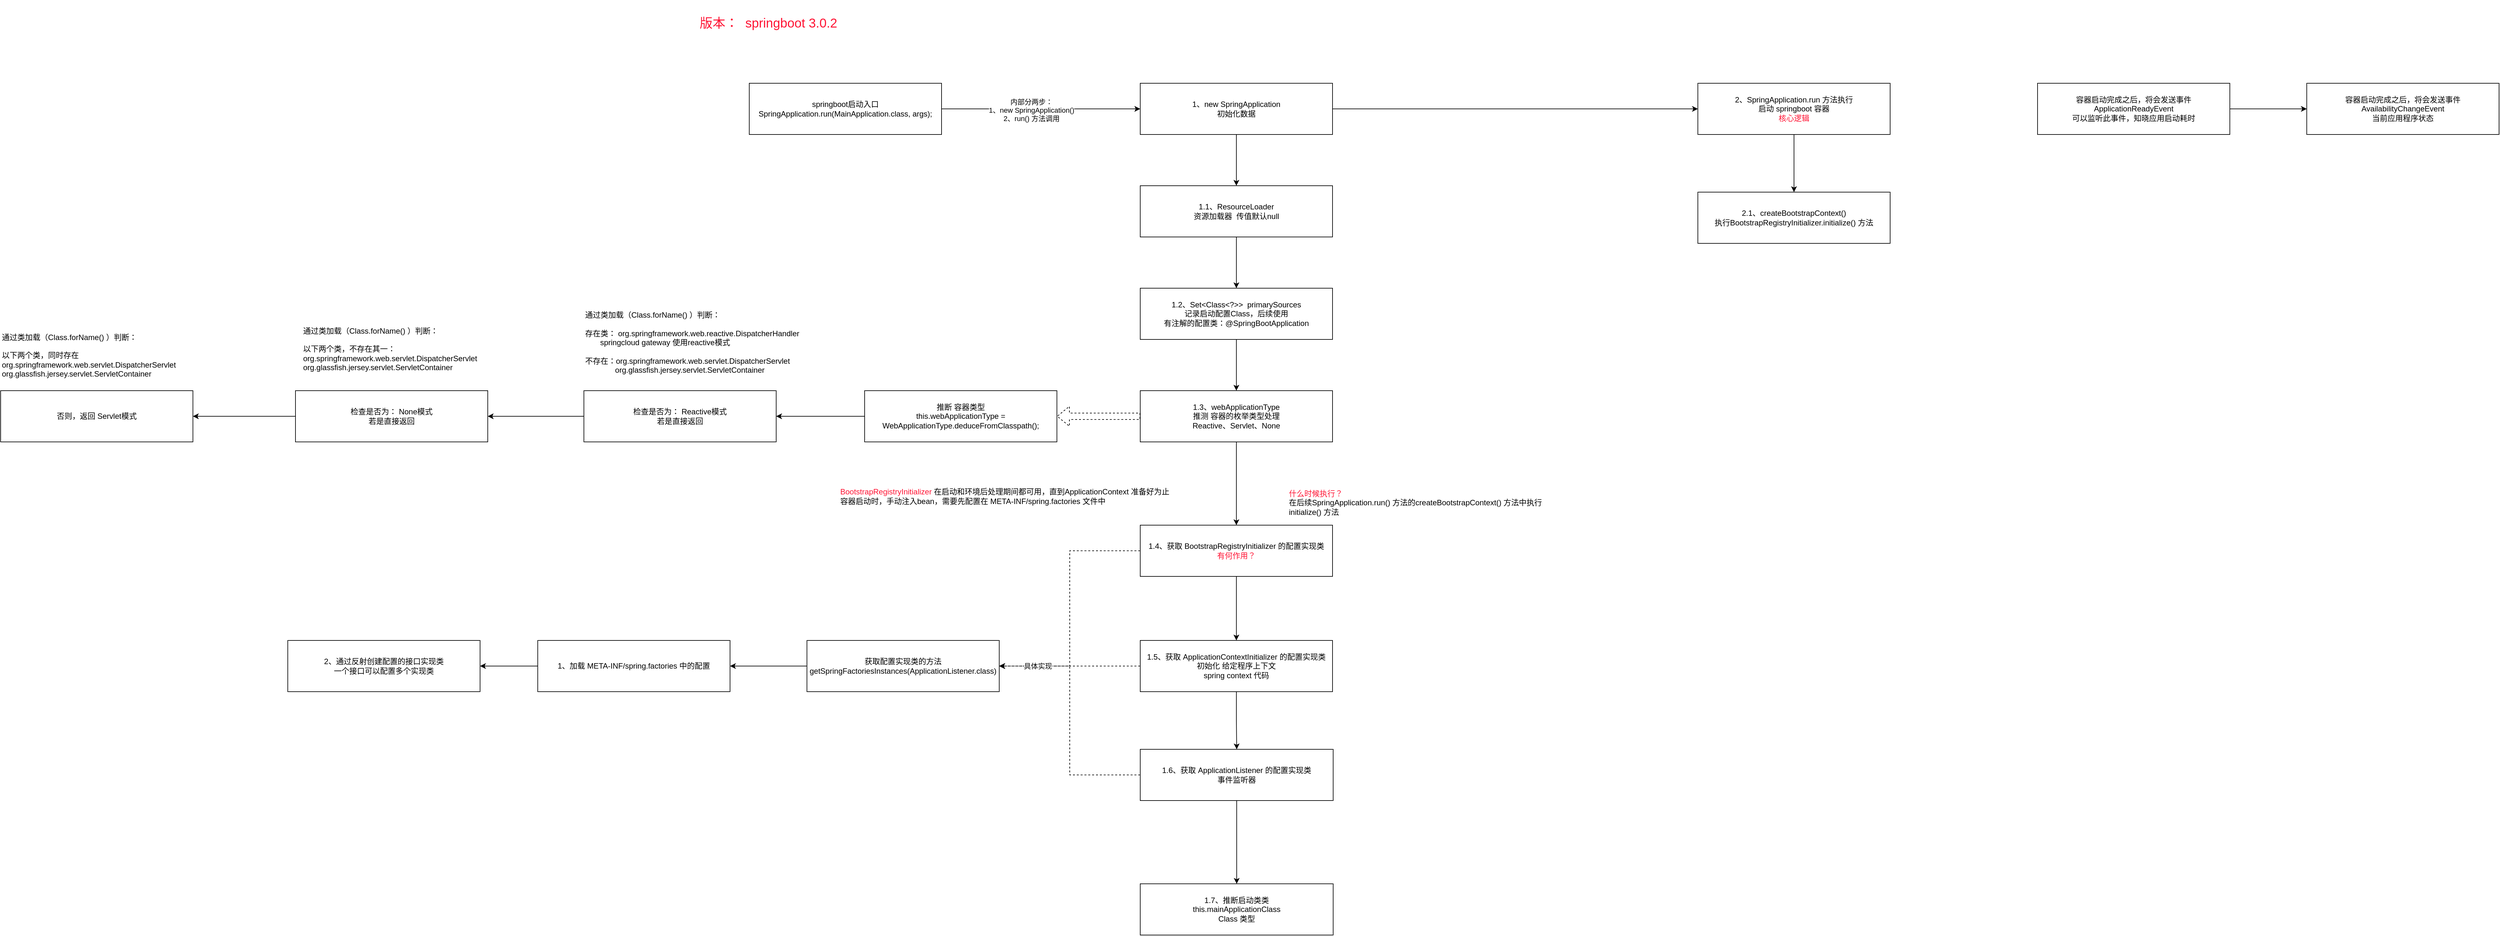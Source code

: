 <mxfile version="24.7.1" type="github">
  <diagram name="第 1 页" id="V4Ak-N3mkKXYkzaVka8B">
    <mxGraphModel dx="3540" dy="854" grid="1" gridSize="10" guides="1" tooltips="1" connect="1" arrows="1" fold="1" page="1" pageScale="1" pageWidth="827" pageHeight="1169" math="0" shadow="0">
      <root>
        <mxCell id="0" />
        <mxCell id="1" parent="0" />
        <mxCell id="5lzMWwLud2EmKNjs77PM-1" value="版本：&amp;nbsp; springboot 3.0.2" style="text;html=1;align=center;verticalAlign=middle;whiteSpace=wrap;rounded=0;fontSize=20;fontColor=#FF1434;" parent="1" vertex="1">
          <mxGeometry x="20" y="30" width="260" height="70" as="geometry" />
        </mxCell>
        <mxCell id="5lzMWwLud2EmKNjs77PM-5" style="edgeStyle=orthogonalEdgeStyle;rounded=0;orthogonalLoop=1;jettySize=auto;html=1;exitX=1;exitY=0.5;exitDx=0;exitDy=0;" parent="1" source="5lzMWwLud2EmKNjs77PM-2" target="5lzMWwLud2EmKNjs77PM-4" edge="1">
          <mxGeometry relative="1" as="geometry" />
        </mxCell>
        <mxCell id="5lzMWwLud2EmKNjs77PM-7" value="内部分两步：&lt;div&gt;1、new SpringApplication()&lt;/div&gt;&lt;div&gt;2、run() 方法调用&lt;/div&gt;" style="edgeLabel;html=1;align=center;verticalAlign=middle;resizable=0;points=[];" parent="5lzMWwLud2EmKNjs77PM-5" vertex="1" connectable="0">
          <mxGeometry x="-0.2" y="-2" relative="1" as="geometry">
            <mxPoint x="16" as="offset" />
          </mxGeometry>
        </mxCell>
        <mxCell id="5lzMWwLud2EmKNjs77PM-2" value="&lt;div&gt;springboot启动入口&lt;/div&gt;SpringApplication.run(MainApplication.class, args);" style="whiteSpace=wrap;html=1;" parent="1" vertex="1">
          <mxGeometry x="120" y="160" width="300" height="80" as="geometry" />
        </mxCell>
        <mxCell id="5lzMWwLud2EmKNjs77PM-8" style="edgeStyle=orthogonalEdgeStyle;rounded=0;orthogonalLoop=1;jettySize=auto;html=1;" parent="1" source="5lzMWwLud2EmKNjs77PM-4" target="5lzMWwLud2EmKNjs77PM-9" edge="1">
          <mxGeometry relative="1" as="geometry">
            <mxPoint x="880" y="360" as="targetPoint" />
          </mxGeometry>
        </mxCell>
        <mxCell id="WUfuaM3kLcoVB8gfCpkm-34" style="edgeStyle=orthogonalEdgeStyle;rounded=0;orthogonalLoop=1;jettySize=auto;html=1;exitX=1;exitY=0.5;exitDx=0;exitDy=0;" parent="1" source="5lzMWwLud2EmKNjs77PM-4" target="WUfuaM3kLcoVB8gfCpkm-33" edge="1">
          <mxGeometry relative="1" as="geometry" />
        </mxCell>
        <mxCell id="5lzMWwLud2EmKNjs77PM-4" value="1、new SpringApplication&lt;div&gt;&lt;/div&gt;&lt;div&gt;初始化数据&lt;/div&gt;" style="whiteSpace=wrap;html=1;" parent="1" vertex="1">
          <mxGeometry x="730" y="160" width="300" height="80" as="geometry" />
        </mxCell>
        <mxCell id="5lzMWwLud2EmKNjs77PM-11" style="edgeStyle=orthogonalEdgeStyle;rounded=0;orthogonalLoop=1;jettySize=auto;html=1;" parent="1" source="5lzMWwLud2EmKNjs77PM-9" target="5lzMWwLud2EmKNjs77PM-10" edge="1">
          <mxGeometry relative="1" as="geometry" />
        </mxCell>
        <mxCell id="5lzMWwLud2EmKNjs77PM-9" value="1.1、ResourceLoader&lt;div&gt;资源加载器&amp;nbsp; 传值默认null&lt;/div&gt;" style="whiteSpace=wrap;html=1;" parent="1" vertex="1">
          <mxGeometry x="730" y="320" width="300" height="80" as="geometry" />
        </mxCell>
        <mxCell id="5lzMWwLud2EmKNjs77PM-13" style="edgeStyle=orthogonalEdgeStyle;rounded=0;orthogonalLoop=1;jettySize=auto;html=1;exitX=0.5;exitY=1;exitDx=0;exitDy=0;entryX=0.5;entryY=0;entryDx=0;entryDy=0;" parent="1" source="5lzMWwLud2EmKNjs77PM-10" target="5lzMWwLud2EmKNjs77PM-12" edge="1">
          <mxGeometry relative="1" as="geometry" />
        </mxCell>
        <mxCell id="5lzMWwLud2EmKNjs77PM-10" value="1.2、Set&amp;lt;Class&amp;lt;?&amp;gt;&amp;gt;&amp;nbsp; primarySources&lt;div&gt;记录启动配置Class，后续使用&lt;/div&gt;&lt;div&gt;有注解的配置类：@SpringBootApplication&lt;br&gt;&lt;/div&gt;" style="whiteSpace=wrap;html=1;" parent="1" vertex="1">
          <mxGeometry x="730" y="480" width="300" height="80" as="geometry" />
        </mxCell>
        <mxCell id="5lzMWwLud2EmKNjs77PM-16" style="edgeStyle=orthogonalEdgeStyle;rounded=0;orthogonalLoop=1;jettySize=auto;html=1;exitX=0;exitY=0.5;exitDx=0;exitDy=0;shape=flexArrow;dashed=1;" parent="1" source="5lzMWwLud2EmKNjs77PM-12" target="5lzMWwLud2EmKNjs77PM-15" edge="1">
          <mxGeometry relative="1" as="geometry" />
        </mxCell>
        <mxCell id="WUfuaM3kLcoVB8gfCpkm-15" style="edgeStyle=orthogonalEdgeStyle;rounded=0;orthogonalLoop=1;jettySize=auto;html=1;exitX=0.5;exitY=1;exitDx=0;exitDy=0;" parent="1" source="5lzMWwLud2EmKNjs77PM-12" target="WUfuaM3kLcoVB8gfCpkm-14" edge="1">
          <mxGeometry relative="1" as="geometry" />
        </mxCell>
        <mxCell id="5lzMWwLud2EmKNjs77PM-12" value="&lt;div&gt;1.3、webApplicationType&lt;/div&gt;&lt;div&gt;推测 容器的枚举类型处理&lt;/div&gt;&lt;div&gt;Reactive、Servlet、None&lt;/div&gt;" style="whiteSpace=wrap;html=1;" parent="1" vertex="1">
          <mxGeometry x="730" y="640" width="300" height="80" as="geometry" />
        </mxCell>
        <mxCell id="WUfuaM3kLcoVB8gfCpkm-11" style="edgeStyle=orthogonalEdgeStyle;rounded=0;orthogonalLoop=1;jettySize=auto;html=1;exitX=0;exitY=0.5;exitDx=0;exitDy=0;" parent="1" source="5lzMWwLud2EmKNjs77PM-15" target="WUfuaM3kLcoVB8gfCpkm-1" edge="1">
          <mxGeometry relative="1" as="geometry" />
        </mxCell>
        <mxCell id="5lzMWwLud2EmKNjs77PM-15" value="&lt;div&gt;推断 容器类型&lt;/div&gt;this.webApplicationType = WebApplicationType.deduceFromClasspath();" style="whiteSpace=wrap;html=1;" parent="1" vertex="1">
          <mxGeometry x="300" y="640" width="300" height="80" as="geometry" />
        </mxCell>
        <mxCell id="WUfuaM3kLcoVB8gfCpkm-12" style="edgeStyle=orthogonalEdgeStyle;rounded=0;orthogonalLoop=1;jettySize=auto;html=1;exitX=0;exitY=0.5;exitDx=0;exitDy=0;" parent="1" source="WUfuaM3kLcoVB8gfCpkm-1" target="WUfuaM3kLcoVB8gfCpkm-3" edge="1">
          <mxGeometry relative="1" as="geometry" />
        </mxCell>
        <mxCell id="WUfuaM3kLcoVB8gfCpkm-1" value="检查是否为： Reactive模式&lt;div&gt;若是直接返回&lt;/div&gt;" style="whiteSpace=wrap;html=1;" parent="1" vertex="1">
          <mxGeometry x="-138" y="640" width="300" height="80" as="geometry" />
        </mxCell>
        <mxCell id="WUfuaM3kLcoVB8gfCpkm-13" style="edgeStyle=orthogonalEdgeStyle;rounded=0;orthogonalLoop=1;jettySize=auto;html=1;exitX=0;exitY=0.5;exitDx=0;exitDy=0;" parent="1" source="WUfuaM3kLcoVB8gfCpkm-3" target="WUfuaM3kLcoVB8gfCpkm-5" edge="1">
          <mxGeometry relative="1" as="geometry" />
        </mxCell>
        <mxCell id="WUfuaM3kLcoVB8gfCpkm-3" value="检查是否为： None模式&lt;div&gt;若是直接返回&lt;/div&gt;" style="whiteSpace=wrap;html=1;" parent="1" vertex="1">
          <mxGeometry x="-588" y="640" width="300" height="80" as="geometry" />
        </mxCell>
        <mxCell id="WUfuaM3kLcoVB8gfCpkm-5" value="否则，返回 Servlet模式" style="whiteSpace=wrap;html=1;" parent="1" vertex="1">
          <mxGeometry x="-1048" y="640" width="300" height="80" as="geometry" />
        </mxCell>
        <mxCell id="WUfuaM3kLcoVB8gfCpkm-7" value="&lt;div&gt;通过类加载（Class.forName() ）判断：&lt;/div&gt;&lt;div&gt;&lt;br&gt;&lt;/div&gt;存在类： org.springframework.web.reactive.DispatcherHandler&lt;div&gt;&amp;nbsp; &amp;nbsp; &amp;nbsp; &amp;nbsp;springcloud gateway 使用reactive模式&lt;/div&gt;&lt;div&gt;&lt;br&gt;&lt;div&gt;不存在：org.springframework.web.servlet.DispatcherServlet&lt;/div&gt;&lt;div&gt;&amp;nbsp; &amp;nbsp; &amp;nbsp; &amp;nbsp; &amp;nbsp; &amp;nbsp; &amp;nbsp; org.glassfish.jersey.servlet.ServletContainer&lt;br&gt;&lt;/div&gt;&lt;/div&gt;" style="text;html=1;align=left;verticalAlign=middle;resizable=0;points=[];autosize=1;strokeColor=none;fillColor=none;" parent="1" vertex="1">
          <mxGeometry x="-138" y="510" width="360" height="110" as="geometry" />
        </mxCell>
        <mxCell id="WUfuaM3kLcoVB8gfCpkm-9" value="&lt;div&gt;通过类加载（Class.forName() ）判断：&lt;/div&gt;&lt;div&gt;&lt;br&gt;&lt;/div&gt;&lt;div&gt;&lt;div&gt;以下两个类，不存在其一：&lt;/div&gt;&lt;div&gt;org.springframework.web.servlet.DispatcherServlet&lt;/div&gt;&lt;div&gt;org.glassfish.jersey.servlet.ServletContainer&lt;br&gt;&lt;/div&gt;&lt;/div&gt;" style="text;html=1;align=left;verticalAlign=middle;resizable=0;points=[];autosize=1;strokeColor=none;fillColor=none;" parent="1" vertex="1">
          <mxGeometry x="-578" y="530" width="290" height="90" as="geometry" />
        </mxCell>
        <mxCell id="WUfuaM3kLcoVB8gfCpkm-10" value="&lt;div&gt;通过类加载（Class.forName() ）判断：&lt;/div&gt;&lt;div&gt;&lt;br&gt;&lt;/div&gt;&lt;div&gt;&lt;div&gt;以下两个类，同时存在&lt;/div&gt;&lt;div&gt;org.springframework.web.servlet.DispatcherServlet&lt;/div&gt;&lt;div&gt;org.glassfish.jersey.servlet.ServletContainer&lt;br&gt;&lt;/div&gt;&lt;/div&gt;" style="text;html=1;align=left;verticalAlign=middle;resizable=0;points=[];autosize=1;strokeColor=none;fillColor=none;" parent="1" vertex="1">
          <mxGeometry x="-1048" y="540" width="290" height="90" as="geometry" />
        </mxCell>
        <mxCell id="WUfuaM3kLcoVB8gfCpkm-19" style="edgeStyle=orthogonalEdgeStyle;rounded=0;orthogonalLoop=1;jettySize=auto;html=1;exitX=0.5;exitY=1;exitDx=0;exitDy=0;" parent="1" source="WUfuaM3kLcoVB8gfCpkm-14" target="WUfuaM3kLcoVB8gfCpkm-18" edge="1">
          <mxGeometry relative="1" as="geometry" />
        </mxCell>
        <mxCell id="WUfuaM3kLcoVB8gfCpkm-27" style="edgeStyle=orthogonalEdgeStyle;rounded=0;orthogonalLoop=1;jettySize=auto;html=1;exitX=0;exitY=0.5;exitDx=0;exitDy=0;entryX=1;entryY=0.5;entryDx=0;entryDy=0;dashed=1;" parent="1" source="WUfuaM3kLcoVB8gfCpkm-14" target="WUfuaM3kLcoVB8gfCpkm-22" edge="1">
          <mxGeometry relative="1" as="geometry" />
        </mxCell>
        <mxCell id="WUfuaM3kLcoVB8gfCpkm-14" value="1.4、获取 BootstrapRegistryInitializer 的配置实现类&lt;div&gt;&lt;font color=&quot;#ff1434&quot;&gt;有何作用？&lt;/font&gt;&lt;/div&gt;" style="whiteSpace=wrap;html=1;" parent="1" vertex="1">
          <mxGeometry x="730" y="850" width="300" height="80" as="geometry" />
        </mxCell>
        <mxCell id="WUfuaM3kLcoVB8gfCpkm-17" value="&lt;font color=&quot;#ff1434&quot;&gt;BootstrapRegistryInitializer&lt;/font&gt; 在启动和环境后处理期间都可用，直到ApplicationContext 准备好为止&lt;div&gt;&lt;div&gt;容器启动时，手动注入bean，需要先配置在 META-INF/spring.factories 文件中&lt;/div&gt;&lt;/div&gt;" style="text;html=1;align=left;verticalAlign=middle;resizable=0;points=[];autosize=1;strokeColor=none;fillColor=none;" parent="1" vertex="1">
          <mxGeometry x="260" y="785" width="540" height="40" as="geometry" />
        </mxCell>
        <mxCell id="WUfuaM3kLcoVB8gfCpkm-21" style="edgeStyle=orthogonalEdgeStyle;rounded=0;orthogonalLoop=1;jettySize=auto;html=1;exitX=0.5;exitY=1;exitDx=0;exitDy=0;" parent="1" source="WUfuaM3kLcoVB8gfCpkm-18" target="WUfuaM3kLcoVB8gfCpkm-20" edge="1">
          <mxGeometry relative="1" as="geometry" />
        </mxCell>
        <mxCell id="WUfuaM3kLcoVB8gfCpkm-28" style="edgeStyle=orthogonalEdgeStyle;rounded=0;orthogonalLoop=1;jettySize=auto;html=1;exitX=0;exitY=0.5;exitDx=0;exitDy=0;dashed=1;" parent="1" source="WUfuaM3kLcoVB8gfCpkm-18" target="WUfuaM3kLcoVB8gfCpkm-22" edge="1">
          <mxGeometry relative="1" as="geometry" />
        </mxCell>
        <mxCell id="WUfuaM3kLcoVB8gfCpkm-18" value="1.5、获取&amp;nbsp;ApplicationContextInitializer 的配置实现类&lt;div&gt;初始化 给定程序上下文&lt;/div&gt;&lt;div&gt;spring context 代码&lt;/div&gt;" style="whiteSpace=wrap;html=1;" parent="1" vertex="1">
          <mxGeometry x="730" y="1030" width="300" height="80" as="geometry" />
        </mxCell>
        <mxCell id="WUfuaM3kLcoVB8gfCpkm-29" style="edgeStyle=orthogonalEdgeStyle;rounded=0;orthogonalLoop=1;jettySize=auto;html=1;exitX=0;exitY=0.5;exitDx=0;exitDy=0;entryX=1;entryY=0.5;entryDx=0;entryDy=0;dashed=1;" parent="1" source="WUfuaM3kLcoVB8gfCpkm-20" target="WUfuaM3kLcoVB8gfCpkm-22" edge="1">
          <mxGeometry relative="1" as="geometry" />
        </mxCell>
        <mxCell id="WUfuaM3kLcoVB8gfCpkm-30" value="具体实现" style="edgeLabel;html=1;align=center;verticalAlign=middle;resizable=0;points=[];" parent="WUfuaM3kLcoVB8gfCpkm-29" vertex="1" connectable="0">
          <mxGeometry x="0.841" y="-2" relative="1" as="geometry">
            <mxPoint x="29" y="2" as="offset" />
          </mxGeometry>
        </mxCell>
        <mxCell id="WUfuaM3kLcoVB8gfCpkm-32" style="edgeStyle=orthogonalEdgeStyle;rounded=0;orthogonalLoop=1;jettySize=auto;html=1;exitX=0.5;exitY=1;exitDx=0;exitDy=0;" parent="1" source="WUfuaM3kLcoVB8gfCpkm-20" target="WUfuaM3kLcoVB8gfCpkm-31" edge="1">
          <mxGeometry relative="1" as="geometry" />
        </mxCell>
        <mxCell id="WUfuaM3kLcoVB8gfCpkm-20" value="1.6、获取&amp;nbsp;ApplicationListener 的配置实现类&lt;div&gt;事件监听器&lt;/div&gt;" style="whiteSpace=wrap;html=1;" parent="1" vertex="1">
          <mxGeometry x="730" y="1200" width="301" height="80" as="geometry" />
        </mxCell>
        <mxCell id="WUfuaM3kLcoVB8gfCpkm-24" style="edgeStyle=orthogonalEdgeStyle;rounded=0;orthogonalLoop=1;jettySize=auto;html=1;exitX=0;exitY=0.5;exitDx=0;exitDy=0;" parent="1" source="WUfuaM3kLcoVB8gfCpkm-22" target="WUfuaM3kLcoVB8gfCpkm-23" edge="1">
          <mxGeometry relative="1" as="geometry" />
        </mxCell>
        <mxCell id="WUfuaM3kLcoVB8gfCpkm-22" value="&lt;div&gt;获取配置实现类的方法&lt;/div&gt;getSpringFactoriesInstances(ApplicationListener.class)" style="whiteSpace=wrap;html=1;" parent="1" vertex="1">
          <mxGeometry x="210" y="1030" width="300" height="80" as="geometry" />
        </mxCell>
        <mxCell id="WUfuaM3kLcoVB8gfCpkm-26" style="edgeStyle=orthogonalEdgeStyle;rounded=0;orthogonalLoop=1;jettySize=auto;html=1;exitX=0;exitY=0.5;exitDx=0;exitDy=0;" parent="1" source="WUfuaM3kLcoVB8gfCpkm-23" target="WUfuaM3kLcoVB8gfCpkm-25" edge="1">
          <mxGeometry relative="1" as="geometry" />
        </mxCell>
        <mxCell id="WUfuaM3kLcoVB8gfCpkm-23" value="1、加载&amp;nbsp;META-INF/spring.factories 中的配置&lt;div&gt;&lt;/div&gt;" style="whiteSpace=wrap;html=1;" parent="1" vertex="1">
          <mxGeometry x="-210" y="1030" width="300" height="80" as="geometry" />
        </mxCell>
        <mxCell id="WUfuaM3kLcoVB8gfCpkm-25" value="2、通过反射创建配置的接口实现类&lt;div&gt;&lt;/div&gt;&lt;div&gt;一个接口可以配置多个实现类&lt;/div&gt;" style="whiteSpace=wrap;html=1;" parent="1" vertex="1">
          <mxGeometry x="-600" y="1030" width="300" height="80" as="geometry" />
        </mxCell>
        <mxCell id="WUfuaM3kLcoVB8gfCpkm-31" value="1.7、推断启动类类&lt;div&gt;this.mainApplicationClass&lt;/div&gt;&lt;div&gt;Class 类型&lt;/div&gt;" style="whiteSpace=wrap;html=1;" parent="1" vertex="1">
          <mxGeometry x="730" y="1410" width="301" height="80" as="geometry" />
        </mxCell>
        <mxCell id="kxU_cCiuupvdr7plJoXA-6" style="edgeStyle=orthogonalEdgeStyle;rounded=0;orthogonalLoop=1;jettySize=auto;html=1;exitX=0.5;exitY=1;exitDx=0;exitDy=0;" edge="1" parent="1" source="WUfuaM3kLcoVB8gfCpkm-33" target="kxU_cCiuupvdr7plJoXA-5">
          <mxGeometry relative="1" as="geometry" />
        </mxCell>
        <mxCell id="WUfuaM3kLcoVB8gfCpkm-33" value="2、SpringApplication.run 方法执行&lt;div&gt;启动 springboot 容器&lt;/div&gt;&lt;div&gt;&lt;font color=&quot;#ff1434&quot;&gt;核心逻辑&lt;/font&gt;&lt;/div&gt;" style="whiteSpace=wrap;html=1;" parent="1" vertex="1">
          <mxGeometry x="1600" y="160" width="300" height="80" as="geometry" />
        </mxCell>
        <mxCell id="kxU_cCiuupvdr7plJoXA-4" style="edgeStyle=orthogonalEdgeStyle;rounded=0;orthogonalLoop=1;jettySize=auto;html=1;exitX=1;exitY=0.5;exitDx=0;exitDy=0;" edge="1" parent="1" source="kxU_cCiuupvdr7plJoXA-1" target="kxU_cCiuupvdr7plJoXA-2">
          <mxGeometry relative="1" as="geometry" />
        </mxCell>
        <mxCell id="kxU_cCiuupvdr7plJoXA-1" value="容器启动完成之后，将会发送事件ApplicationReadyEvent&lt;div&gt;可以监听此事件，知晓应用启动耗时&lt;/div&gt;" style="whiteSpace=wrap;html=1;" vertex="1" parent="1">
          <mxGeometry x="2130" y="160" width="300" height="80" as="geometry" />
        </mxCell>
        <mxCell id="kxU_cCiuupvdr7plJoXA-2" value="容器启动完成之后，将会发送事件AvailabilityChangeEvent&lt;div&gt;当前应用程序状态&lt;/div&gt;" style="whiteSpace=wrap;html=1;" vertex="1" parent="1">
          <mxGeometry x="2550" y="160" width="300" height="80" as="geometry" />
        </mxCell>
        <mxCell id="kxU_cCiuupvdr7plJoXA-5" value="2.1、createBootstrapContext()&lt;div&gt;执行BootstrapRegistryInitializer.initialize() 方法&lt;/div&gt;" style="whiteSpace=wrap;html=1;" vertex="1" parent="1">
          <mxGeometry x="1600" y="330" width="300" height="80" as="geometry" />
        </mxCell>
        <mxCell id="kxU_cCiuupvdr7plJoXA-10" value="&lt;div&gt;&lt;span style=&quot;color: rgb(255, 20, 52); text-align: center; text-wrap: wrap;&quot;&gt;什么时候执行？&lt;/span&gt;&lt;br&gt;&lt;/div&gt;在后续SpringApplication.run() 方法的createBootstrapContext() 方法中执行&lt;div&gt;initialize() 方法&lt;/div&gt;" style="text;html=1;align=left;verticalAlign=middle;resizable=0;points=[];autosize=1;strokeColor=none;fillColor=none;" vertex="1" parent="1">
          <mxGeometry x="960" y="785" width="420" height="60" as="geometry" />
        </mxCell>
      </root>
    </mxGraphModel>
  </diagram>
</mxfile>

